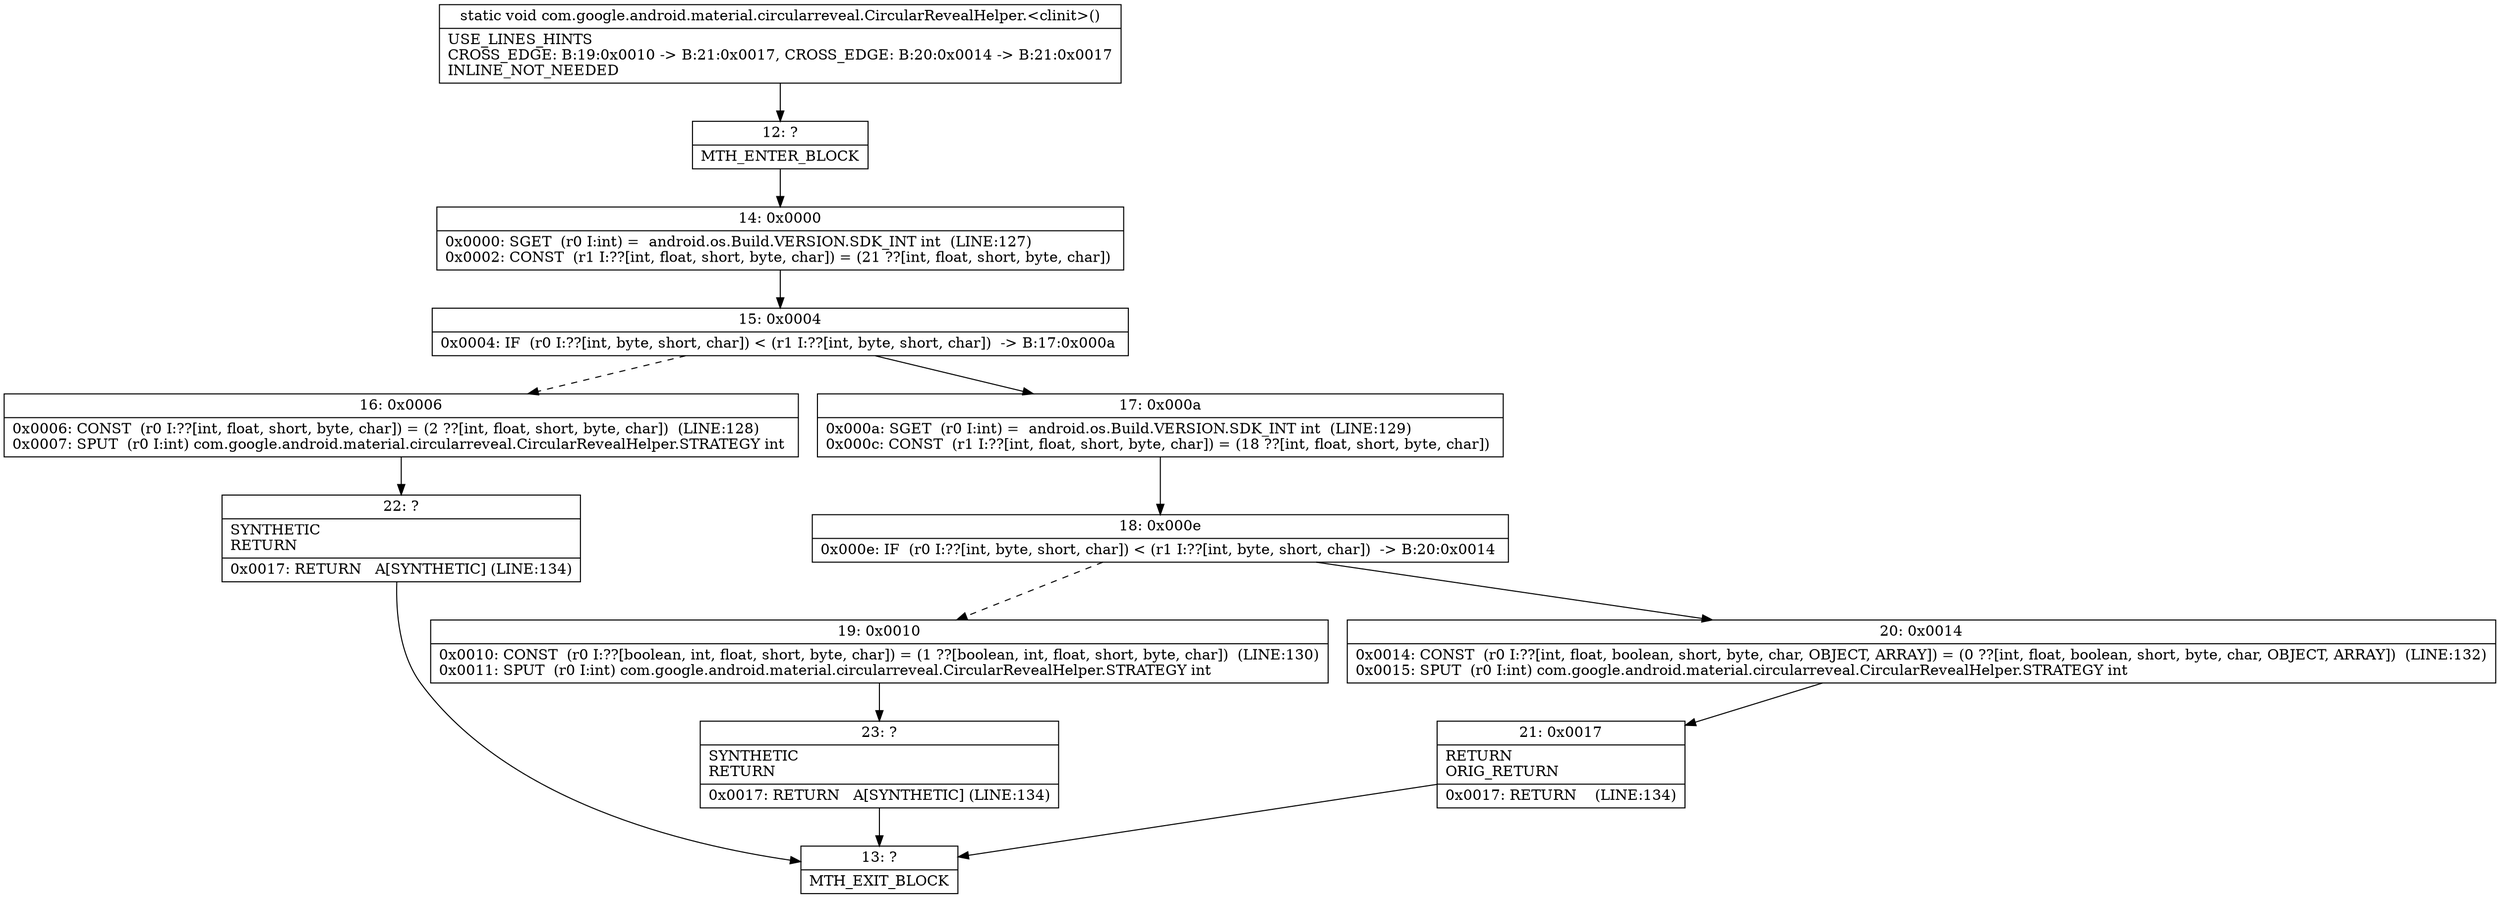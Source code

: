 digraph "CFG forcom.google.android.material.circularreveal.CircularRevealHelper.\<clinit\>()V" {
Node_12 [shape=record,label="{12\:\ ?|MTH_ENTER_BLOCK\l}"];
Node_14 [shape=record,label="{14\:\ 0x0000|0x0000: SGET  (r0 I:int) =  android.os.Build.VERSION.SDK_INT int  (LINE:127)\l0x0002: CONST  (r1 I:??[int, float, short, byte, char]) = (21 ??[int, float, short, byte, char]) \l}"];
Node_15 [shape=record,label="{15\:\ 0x0004|0x0004: IF  (r0 I:??[int, byte, short, char]) \< (r1 I:??[int, byte, short, char])  \-\> B:17:0x000a \l}"];
Node_16 [shape=record,label="{16\:\ 0x0006|0x0006: CONST  (r0 I:??[int, float, short, byte, char]) = (2 ??[int, float, short, byte, char])  (LINE:128)\l0x0007: SPUT  (r0 I:int) com.google.android.material.circularreveal.CircularRevealHelper.STRATEGY int \l}"];
Node_22 [shape=record,label="{22\:\ ?|SYNTHETIC\lRETURN\l|0x0017: RETURN   A[SYNTHETIC] (LINE:134)\l}"];
Node_13 [shape=record,label="{13\:\ ?|MTH_EXIT_BLOCK\l}"];
Node_17 [shape=record,label="{17\:\ 0x000a|0x000a: SGET  (r0 I:int) =  android.os.Build.VERSION.SDK_INT int  (LINE:129)\l0x000c: CONST  (r1 I:??[int, float, short, byte, char]) = (18 ??[int, float, short, byte, char]) \l}"];
Node_18 [shape=record,label="{18\:\ 0x000e|0x000e: IF  (r0 I:??[int, byte, short, char]) \< (r1 I:??[int, byte, short, char])  \-\> B:20:0x0014 \l}"];
Node_19 [shape=record,label="{19\:\ 0x0010|0x0010: CONST  (r0 I:??[boolean, int, float, short, byte, char]) = (1 ??[boolean, int, float, short, byte, char])  (LINE:130)\l0x0011: SPUT  (r0 I:int) com.google.android.material.circularreveal.CircularRevealHelper.STRATEGY int \l}"];
Node_23 [shape=record,label="{23\:\ ?|SYNTHETIC\lRETURN\l|0x0017: RETURN   A[SYNTHETIC] (LINE:134)\l}"];
Node_20 [shape=record,label="{20\:\ 0x0014|0x0014: CONST  (r0 I:??[int, float, boolean, short, byte, char, OBJECT, ARRAY]) = (0 ??[int, float, boolean, short, byte, char, OBJECT, ARRAY])  (LINE:132)\l0x0015: SPUT  (r0 I:int) com.google.android.material.circularreveal.CircularRevealHelper.STRATEGY int \l}"];
Node_21 [shape=record,label="{21\:\ 0x0017|RETURN\lORIG_RETURN\l|0x0017: RETURN    (LINE:134)\l}"];
MethodNode[shape=record,label="{static void com.google.android.material.circularreveal.CircularRevealHelper.\<clinit\>()  | USE_LINES_HINTS\lCROSS_EDGE: B:19:0x0010 \-\> B:21:0x0017, CROSS_EDGE: B:20:0x0014 \-\> B:21:0x0017\lINLINE_NOT_NEEDED\l}"];
MethodNode -> Node_12;Node_12 -> Node_14;
Node_14 -> Node_15;
Node_15 -> Node_16[style=dashed];
Node_15 -> Node_17;
Node_16 -> Node_22;
Node_22 -> Node_13;
Node_17 -> Node_18;
Node_18 -> Node_19[style=dashed];
Node_18 -> Node_20;
Node_19 -> Node_23;
Node_23 -> Node_13;
Node_20 -> Node_21;
Node_21 -> Node_13;
}

